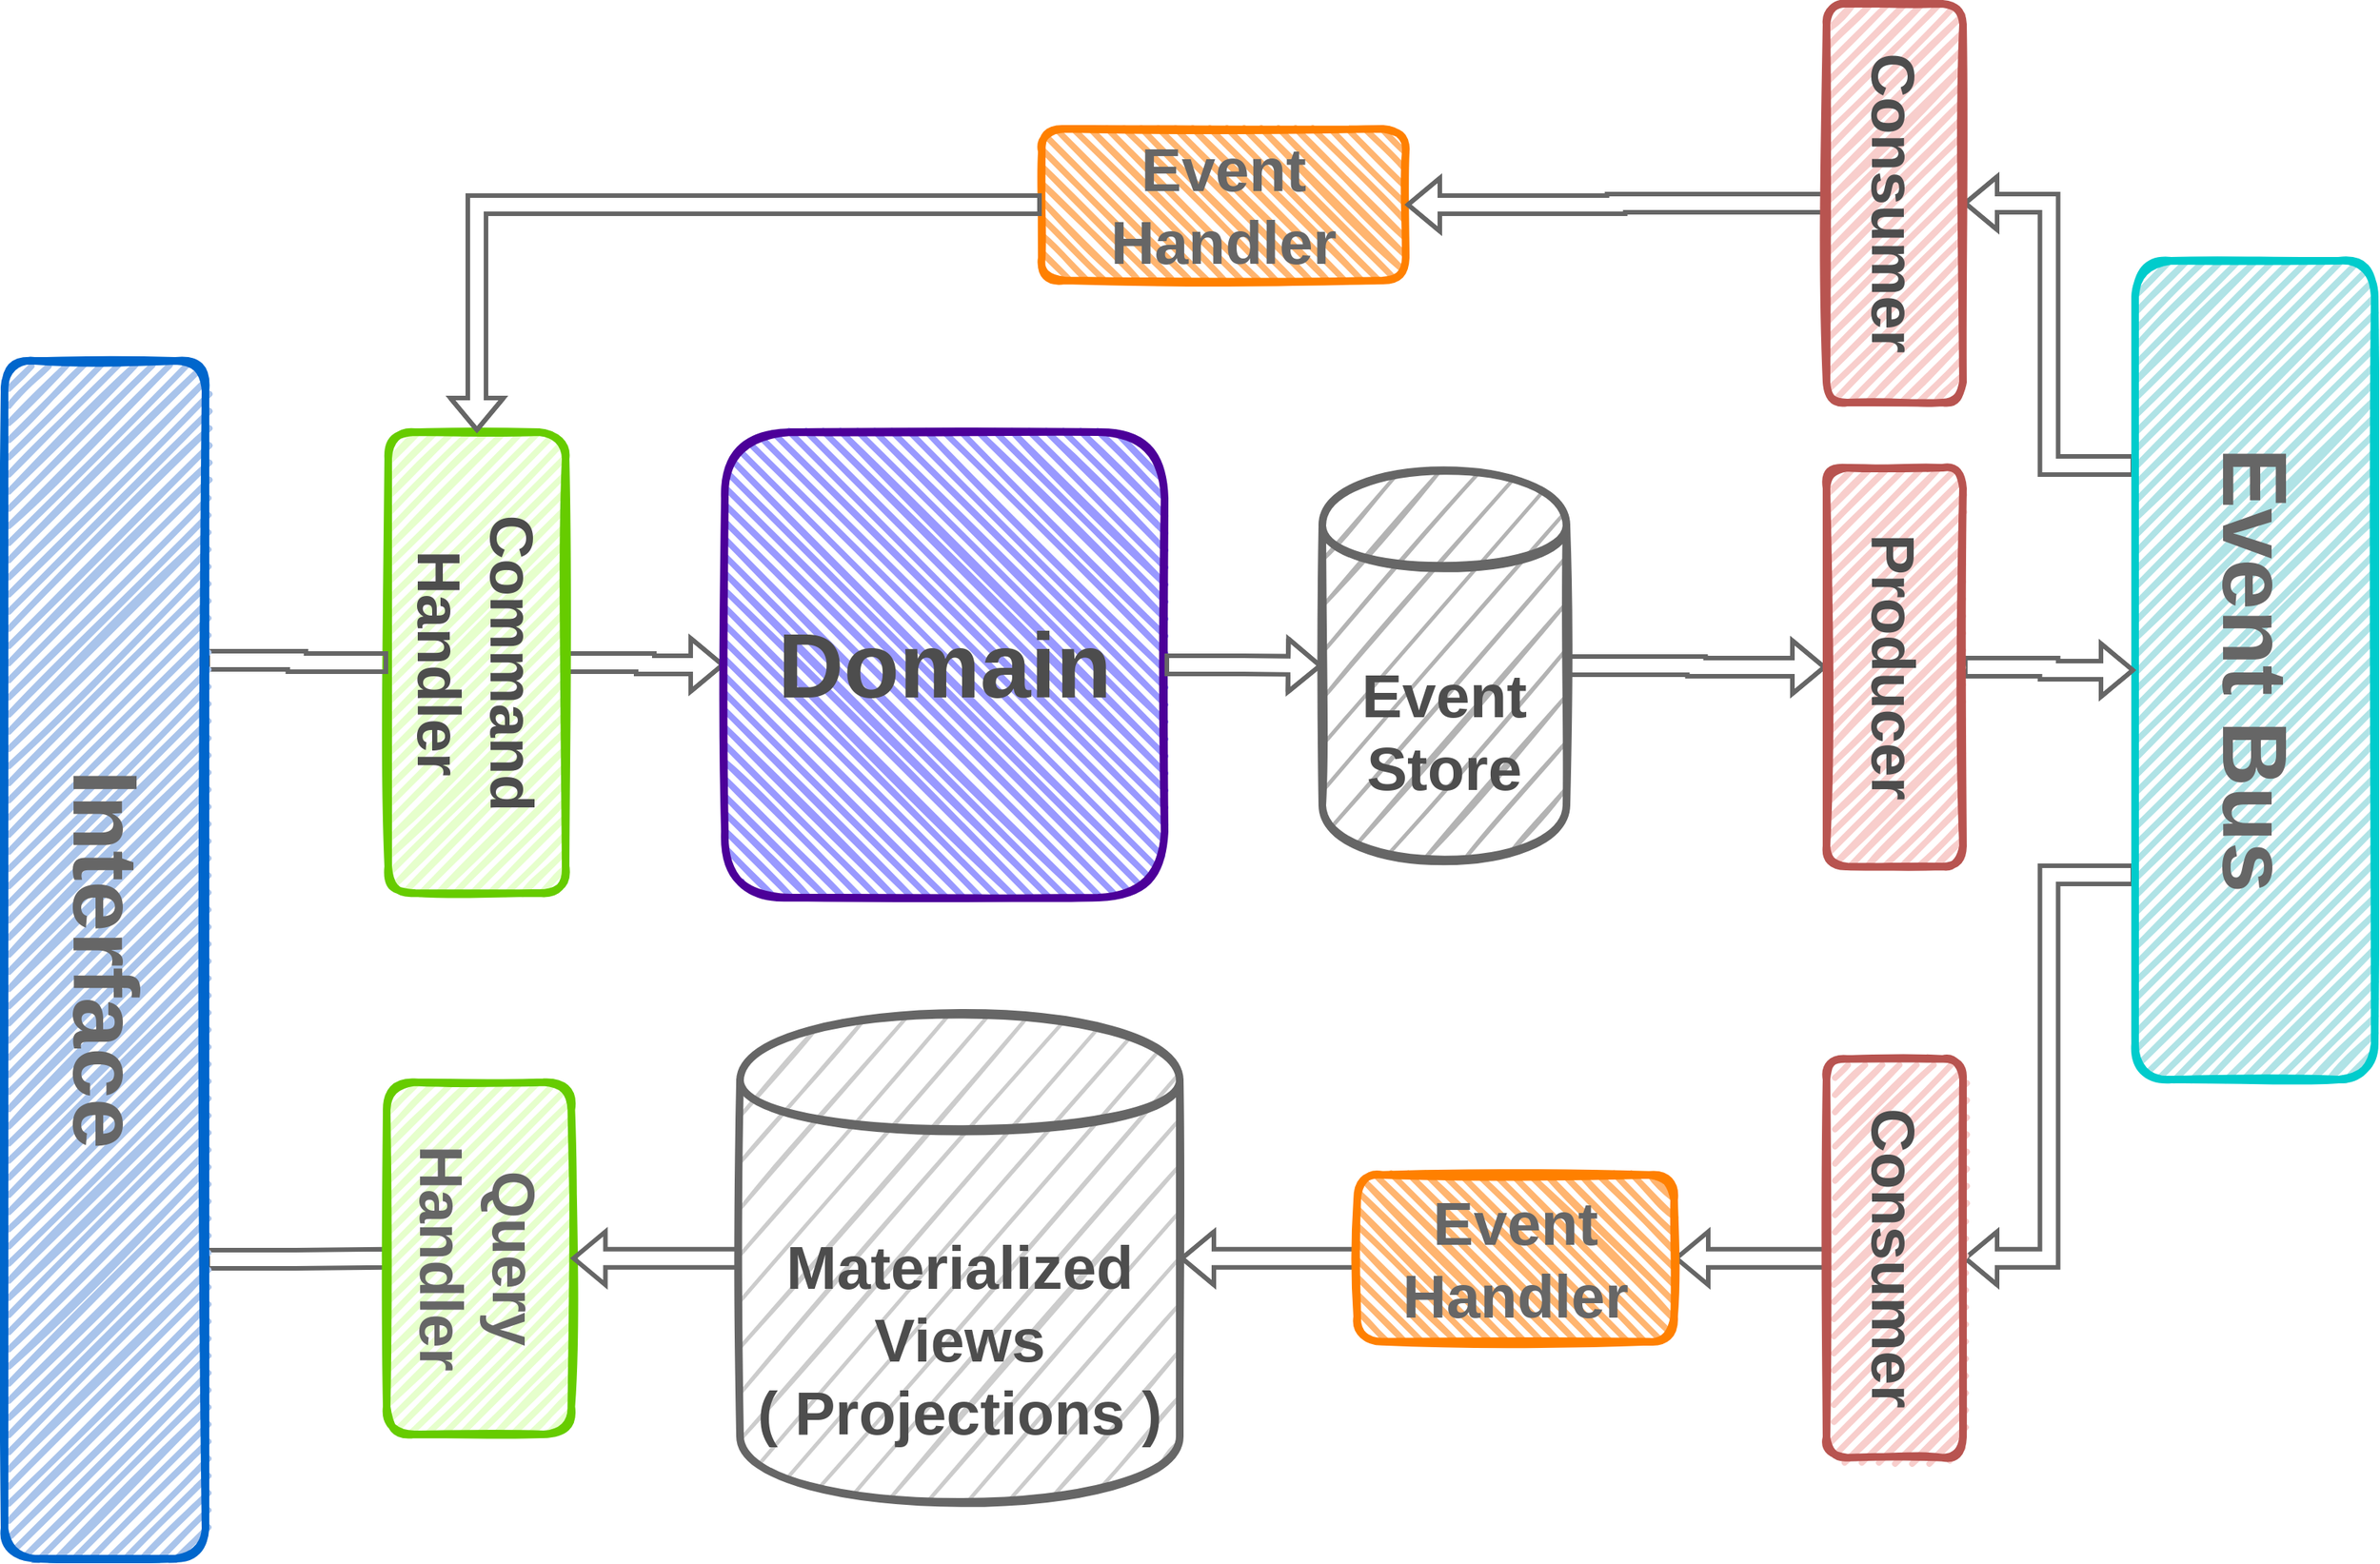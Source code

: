 <mxfile version="20.3.3" type="github">
  <diagram name="Page-1" id="c7558073-3199-34d8-9f00-42111426c3f3">
    <mxGraphModel dx="1790" dy="1185" grid="1" gridSize="10" guides="1" tooltips="1" connect="1" arrows="1" fold="1" page="1" pageScale="1" pageWidth="826" pageHeight="1169" background="none" math="0" shadow="0">
      <root>
        <mxCell id="0" />
        <mxCell id="1" parent="0" />
        <mxCell id="U9Ao4unvzbeJ5qL8lZ6b-152" style="edgeStyle=orthogonalEdgeStyle;rounded=0;orthogonalLoop=1;jettySize=auto;html=1;exitX=1;exitY=0.5;exitDx=0;exitDy=0;entryX=0.5;entryY=1;entryDx=0;entryDy=0;strokeWidth=3;fontSize=25;fontColor=#666666;startArrow=none;shape=flexArrow;startFill=0;strokeColor=#666666;" edge="1" parent="1" source="U9Ao4unvzbeJ5qL8lZ6b-98" target="U9Ao4unvzbeJ5qL8lZ6b-147">
          <mxGeometry relative="1" as="geometry" />
        </mxCell>
        <mxCell id="U9Ao4unvzbeJ5qL8lZ6b-98" value="&lt;font color=&quot;#4d4d4d&quot; style=&quot;font-size: 40px;&quot;&gt;&lt;b&gt;Event Store&lt;/b&gt;&lt;/font&gt;" style="shape=datastore;whiteSpace=wrap;html=1;sketch=1;fillColor=#B3B3B3;strokeColor=#666666;strokeWidth=5;" vertex="1" parent="1">
          <mxGeometry x="894" y="341.75" width="161" height="256.5" as="geometry" />
        </mxCell>
        <mxCell id="U9Ao4unvzbeJ5qL8lZ6b-143" style="edgeStyle=orthogonalEdgeStyle;shape=flexArrow;rounded=0;orthogonalLoop=1;jettySize=auto;html=1;exitX=0.5;exitY=1;exitDx=0;exitDy=0;strokeWidth=3;fontSize=25;fontColor=#666666;strokeColor=#666666;" edge="1" parent="1" source="U9Ao4unvzbeJ5qL8lZ6b-153" target="U9Ao4unvzbeJ5qL8lZ6b-131">
          <mxGeometry relative="1" as="geometry" />
        </mxCell>
        <mxCell id="U9Ao4unvzbeJ5qL8lZ6b-154" style="edgeStyle=orthogonalEdgeStyle;shape=flexArrow;rounded=0;orthogonalLoop=1;jettySize=auto;html=1;exitX=0.75;exitY=1;exitDx=0;exitDy=0;entryX=0.5;entryY=0;entryDx=0;entryDy=0;strokeWidth=3;fontSize=25;fontColor=#666666;startArrow=none;startFill=0;strokeColor=#666666;" edge="1" parent="1" source="U9Ao4unvzbeJ5qL8lZ6b-99" target="U9Ao4unvzbeJ5qL8lZ6b-153">
          <mxGeometry relative="1" as="geometry" />
        </mxCell>
        <mxCell id="U9Ao4unvzbeJ5qL8lZ6b-156" style="edgeStyle=orthogonalEdgeStyle;shape=flexArrow;rounded=0;orthogonalLoop=1;jettySize=auto;html=1;exitX=0.25;exitY=1;exitDx=0;exitDy=0;entryX=0.5;entryY=0;entryDx=0;entryDy=0;strokeWidth=3;fontSize=25;fontColor=#666666;startArrow=none;startFill=0;strokeColor=#666666;" edge="1" parent="1" source="U9Ao4unvzbeJ5qL8lZ6b-99" target="U9Ao4unvzbeJ5qL8lZ6b-155">
          <mxGeometry relative="1" as="geometry" />
        </mxCell>
        <mxCell id="U9Ao4unvzbeJ5qL8lZ6b-99" value="&lt;font color=&quot;#666666&quot; style=&quot;font-size: 60px;&quot;&gt;&lt;b&gt;Event Bus&lt;/b&gt;&lt;/font&gt;" style="rounded=1;whiteSpace=wrap;html=1;strokeWidth=5;fillWeight=4;hachureGap=8;hachureAngle=45;fillColor=#b0e3e6;sketch=1;strokeColor=#00CCCC;rotation=90;" vertex="1" parent="1">
          <mxGeometry x="1239" y="394" width="540" height="158" as="geometry" />
        </mxCell>
        <mxCell id="U9Ao4unvzbeJ5qL8lZ6b-159" style="edgeStyle=orthogonalEdgeStyle;shape=flexArrow;rounded=0;orthogonalLoop=1;jettySize=auto;html=1;exitX=0.5;exitY=0;exitDx=0;exitDy=0;strokeWidth=3;fontSize=25;fontColor=#666666;startArrow=none;startFill=0;strokeColor=#666666;" edge="1" parent="1" source="U9Ao4unvzbeJ5qL8lZ6b-101" target="U9Ao4unvzbeJ5qL8lZ6b-100">
          <mxGeometry relative="1" as="geometry" />
        </mxCell>
        <mxCell id="U9Ao4unvzbeJ5qL8lZ6b-101" value="&lt;font size=&quot;1&quot; color=&quot;#4d4d4d&quot; style=&quot;&quot;&gt;&lt;b style=&quot;font-size: 40px;&quot;&gt;Command Handler&lt;/b&gt;&lt;/font&gt;" style="rounded=1;whiteSpace=wrap;html=1;strokeWidth=5;fillWeight=4;hachureGap=8;hachureAngle=45;fillColor=#E6FFCC;sketch=1;strokeColor=#66CC00;rotation=90;" vertex="1" parent="1">
          <mxGeometry x="184.5" y="409.5" width="304" height="117" as="geometry" />
        </mxCell>
        <mxCell id="U9Ao4unvzbeJ5qL8lZ6b-102" value="&lt;font color=&quot;#666666&quot; style=&quot;&quot;&gt;&lt;font style=&quot;font-size: 40px;&quot;&gt;&lt;b&gt;Event Handler&lt;/b&gt;&lt;/font&gt;&lt;br&gt;&lt;/font&gt;" style="rounded=1;whiteSpace=wrap;html=1;strokeWidth=5;fillWeight=4;hachureGap=8;hachureAngle=45;fillColor=#FFB570;sketch=1;strokeColor=#FF8000;rotation=0;" vertex="1" parent="1">
          <mxGeometry x="709" y="116" width="240" height="100" as="geometry" />
        </mxCell>
        <mxCell id="U9Ao4unvzbeJ5qL8lZ6b-106" value="" style="edgeStyle=segmentEdgeStyle;endArrow=classic;html=1;rounded=0;fontSize=20;fontColor=#666666;shape=flexArrow;strokeWidth=3;strokeColor=#666666;" edge="1" parent="1" source="U9Ao4unvzbeJ5qL8lZ6b-102" target="U9Ao4unvzbeJ5qL8lZ6b-101">
          <mxGeometry width="50" height="50" relative="1" as="geometry">
            <mxPoint x="710" y="274" as="sourcePoint" />
            <mxPoint x="379" y="270" as="targetPoint" />
          </mxGeometry>
        </mxCell>
        <mxCell id="U9Ao4unvzbeJ5qL8lZ6b-160" style="edgeStyle=orthogonalEdgeStyle;shape=flexArrow;rounded=0;orthogonalLoop=1;jettySize=auto;html=1;exitX=0.25;exitY=0;exitDx=0;exitDy=0;entryX=0.5;entryY=1;entryDx=0;entryDy=0;strokeColor=#666666;strokeWidth=3;fontSize=30;fontColor=#4D4D4D;startArrow=none;startFill=0;endArrow=none;endFill=0;" edge="1" parent="1" source="U9Ao4unvzbeJ5qL8lZ6b-126" target="U9Ao4unvzbeJ5qL8lZ6b-101">
          <mxGeometry relative="1" as="geometry" />
        </mxCell>
        <mxCell id="U9Ao4unvzbeJ5qL8lZ6b-161" style="edgeStyle=orthogonalEdgeStyle;shape=flexArrow;rounded=0;orthogonalLoop=1;jettySize=auto;html=1;exitX=0.75;exitY=0;exitDx=0;exitDy=0;entryX=0.5;entryY=1;entryDx=0;entryDy=0;strokeColor=#666666;strokeWidth=3;fontSize=30;fontColor=#4D4D4D;startArrow=none;startFill=0;endArrow=none;endFill=0;" edge="1" parent="1" source="U9Ao4unvzbeJ5qL8lZ6b-126" target="U9Ao4unvzbeJ5qL8lZ6b-133">
          <mxGeometry relative="1" as="geometry" />
        </mxCell>
        <mxCell id="U9Ao4unvzbeJ5qL8lZ6b-126" value="&lt;font size=&quot;1&quot; style=&quot;&quot;&gt;&lt;b style=&quot;font-size: 60px;&quot;&gt;Interface&lt;/b&gt;&lt;/font&gt;" style="rounded=1;whiteSpace=wrap;html=1;strokeWidth=5;fillWeight=4;hachureGap=8;hachureAngle=45;fillColor=#A9C4EB;sketch=1;strokeColor=#0066CC;fontSize=20;fontColor=#666666;rotation=90;" vertex="1" parent="1">
          <mxGeometry x="-303.75" y="597.75" width="790" height="132.5" as="geometry" />
        </mxCell>
        <mxCell id="U9Ao4unvzbeJ5qL8lZ6b-157" style="edgeStyle=orthogonalEdgeStyle;shape=flexArrow;rounded=0;orthogonalLoop=1;jettySize=auto;html=1;exitX=0;exitY=0.5;exitDx=0;exitDy=0;strokeWidth=3;fontSize=25;fontColor=#666666;startArrow=none;startFill=0;strokeColor=#666666;" edge="1" parent="1" source="U9Ao4unvzbeJ5qL8lZ6b-131" target="U9Ao4unvzbeJ5qL8lZ6b-132">
          <mxGeometry relative="1" as="geometry" />
        </mxCell>
        <mxCell id="U9Ao4unvzbeJ5qL8lZ6b-131" value="&lt;font color=&quot;#666666&quot; style=&quot;&quot;&gt;&lt;font style=&quot;font-size: 40px;&quot;&gt;&lt;b&gt;Event Handler&lt;/b&gt;&lt;/font&gt;&lt;br&gt;&lt;/font&gt;" style="rounded=1;whiteSpace=wrap;html=1;strokeWidth=5;fillWeight=4;hachureGap=8;hachureAngle=45;fillColor=#FFB570;sketch=1;strokeColor=#FF8000;rotation=0;" vertex="1" parent="1">
          <mxGeometry x="917" y="805.87" width="209" height="110" as="geometry" />
        </mxCell>
        <mxCell id="U9Ao4unvzbeJ5qL8lZ6b-132" value="&lt;font size=&quot;1&quot; color=&quot;#4d4d4d&quot; style=&quot;&quot;&gt;&lt;b style=&quot;font-size: 40px;&quot;&gt;Materialized Views&lt;br&gt;( Projections )&lt;br&gt;&lt;/b&gt;&lt;/font&gt;" style="shape=datastore;whiteSpace=wrap;html=1;sketch=1;fillColor=#CCCCCC;strokeColor=#666666;strokeWidth=5;fontColor=#333333;" vertex="1" parent="1">
          <mxGeometry x="510" y="699.56" width="290" height="322.63" as="geometry" />
        </mxCell>
        <mxCell id="U9Ao4unvzbeJ5qL8lZ6b-133" value="&lt;font color=&quot;#666666&quot; style=&quot;font-size: 40px;&quot;&gt;&lt;b&gt;Query Handler&lt;/b&gt;&lt;/font&gt;" style="rounded=1;whiteSpace=wrap;html=1;strokeWidth=5;fillWeight=4;hachureGap=8;hachureAngle=45;fillColor=#E6FFCC;sketch=1;strokeColor=#66CC00;rotation=90;" vertex="1" parent="1">
          <mxGeometry x="221.75" y="800" width="232.25" height="121.75" as="geometry" />
        </mxCell>
        <mxCell id="U9Ao4unvzbeJ5qL8lZ6b-139" style="edgeStyle=orthogonalEdgeStyle;shape=flexArrow;rounded=0;orthogonalLoop=1;jettySize=auto;html=1;exitX=0;exitY=0.5;exitDx=0;exitDy=0;entryX=0.5;entryY=0;entryDx=0;entryDy=0;strokeWidth=3;fontSize=25;fontColor=#666666;strokeColor=#666666;" edge="1" parent="1" source="U9Ao4unvzbeJ5qL8lZ6b-132" target="U9Ao4unvzbeJ5qL8lZ6b-133">
          <mxGeometry relative="1" as="geometry" />
        </mxCell>
        <mxCell id="U9Ao4unvzbeJ5qL8lZ6b-140" style="edgeStyle=orthogonalEdgeStyle;shape=flexArrow;rounded=0;orthogonalLoop=1;jettySize=auto;html=1;entryX=0.5;entryY=1;entryDx=0;entryDy=0;strokeWidth=3;fontSize=25;fontColor=#666666;exitX=0.5;exitY=0;exitDx=0;exitDy=0;strokeColor=#666666;" edge="1" parent="1" source="U9Ao4unvzbeJ5qL8lZ6b-147" target="U9Ao4unvzbeJ5qL8lZ6b-99">
          <mxGeometry relative="1" as="geometry">
            <mxPoint x="1330" y="380" as="sourcePoint" />
          </mxGeometry>
        </mxCell>
        <mxCell id="U9Ao4unvzbeJ5qL8lZ6b-100" value="&lt;font size=&quot;1&quot; color=&quot;#4d4d4d&quot; style=&quot;&quot;&gt;&lt;b style=&quot;font-size: 60px;&quot;&gt;Domain&lt;/b&gt;&lt;/font&gt;" style="rounded=1;whiteSpace=wrap;html=1;strokeWidth=5;fillWeight=4;hachureGap=8;hachureAngle=45;fillColor=#9999FF;sketch=1;sketch=1;strokeColor=#4C0099;align=center;" vertex="1" parent="1">
          <mxGeometry x="500" y="316" width="290" height="307" as="geometry" />
        </mxCell>
        <mxCell id="U9Ao4unvzbeJ5qL8lZ6b-147" value="&lt;font color=&quot;#4d4d4d&quot; style=&quot;font-size: 40px;&quot;&gt;&lt;b&gt;Producer&lt;/b&gt;&lt;/font&gt;" style="rounded=1;whiteSpace=wrap;html=1;strokeWidth=5;fillWeight=4;hachureGap=8;hachureAngle=45;fillColor=#f8cecc;sketch=1;sketch=1;strokeColor=#b85450;rotation=90;" vertex="1" parent="1">
          <mxGeometry x="1140" y="426" width="263" height="90" as="geometry" />
        </mxCell>
        <mxCell id="U9Ao4unvzbeJ5qL8lZ6b-151" style="edgeStyle=orthogonalEdgeStyle;shape=flexArrow;rounded=0;orthogonalLoop=1;jettySize=auto;html=1;strokeWidth=3;fontSize=25;fontColor=#666666;strokeColor=#666666;" edge="1" parent="1" source="U9Ao4unvzbeJ5qL8lZ6b-100" target="U9Ao4unvzbeJ5qL8lZ6b-98">
          <mxGeometry relative="1" as="geometry">
            <mxPoint x="800" y="480" as="sourcePoint" />
            <mxPoint x="904" y="517.5" as="targetPoint" />
          </mxGeometry>
        </mxCell>
        <mxCell id="U9Ao4unvzbeJ5qL8lZ6b-153" value="&lt;font color=&quot;#4d4d4d&quot; style=&quot;font-size: 40px;&quot;&gt;&lt;b&gt;Consumer&lt;/b&gt;&lt;/font&gt;" style="rounded=1;whiteSpace=wrap;html=1;strokeWidth=5;fillWeight=4;hachureGap=8;hachureAngle=45;fillColor=#f8cecc;sketch=1;sketch=1;strokeColor=#b85450;rotation=90;" vertex="1" parent="1">
          <mxGeometry x="1140" y="815.87" width="263" height="90" as="geometry" />
        </mxCell>
        <mxCell id="U9Ao4unvzbeJ5qL8lZ6b-158" style="edgeStyle=orthogonalEdgeStyle;shape=flexArrow;rounded=0;orthogonalLoop=1;jettySize=auto;html=1;exitX=0.5;exitY=1;exitDx=0;exitDy=0;entryX=1;entryY=0.5;entryDx=0;entryDy=0;strokeWidth=3;fontSize=25;fontColor=#666666;startArrow=none;startFill=0;strokeColor=#666666;" edge="1" parent="1" source="U9Ao4unvzbeJ5qL8lZ6b-155" target="U9Ao4unvzbeJ5qL8lZ6b-102">
          <mxGeometry relative="1" as="geometry" />
        </mxCell>
        <mxCell id="U9Ao4unvzbeJ5qL8lZ6b-155" value="&lt;font color=&quot;#4d4d4d&quot; style=&quot;font-size: 40px;&quot;&gt;&lt;b&gt;Consumer&lt;/b&gt;&lt;/font&gt;" style="rounded=1;whiteSpace=wrap;html=1;strokeWidth=5;fillWeight=4;hachureGap=8;hachureAngle=45;fillColor=#f8cecc;sketch=1;sketch=1;strokeColor=#b85450;rotation=90;" vertex="1" parent="1">
          <mxGeometry x="1140" y="120" width="263" height="90" as="geometry" />
        </mxCell>
      </root>
    </mxGraphModel>
  </diagram>
</mxfile>
